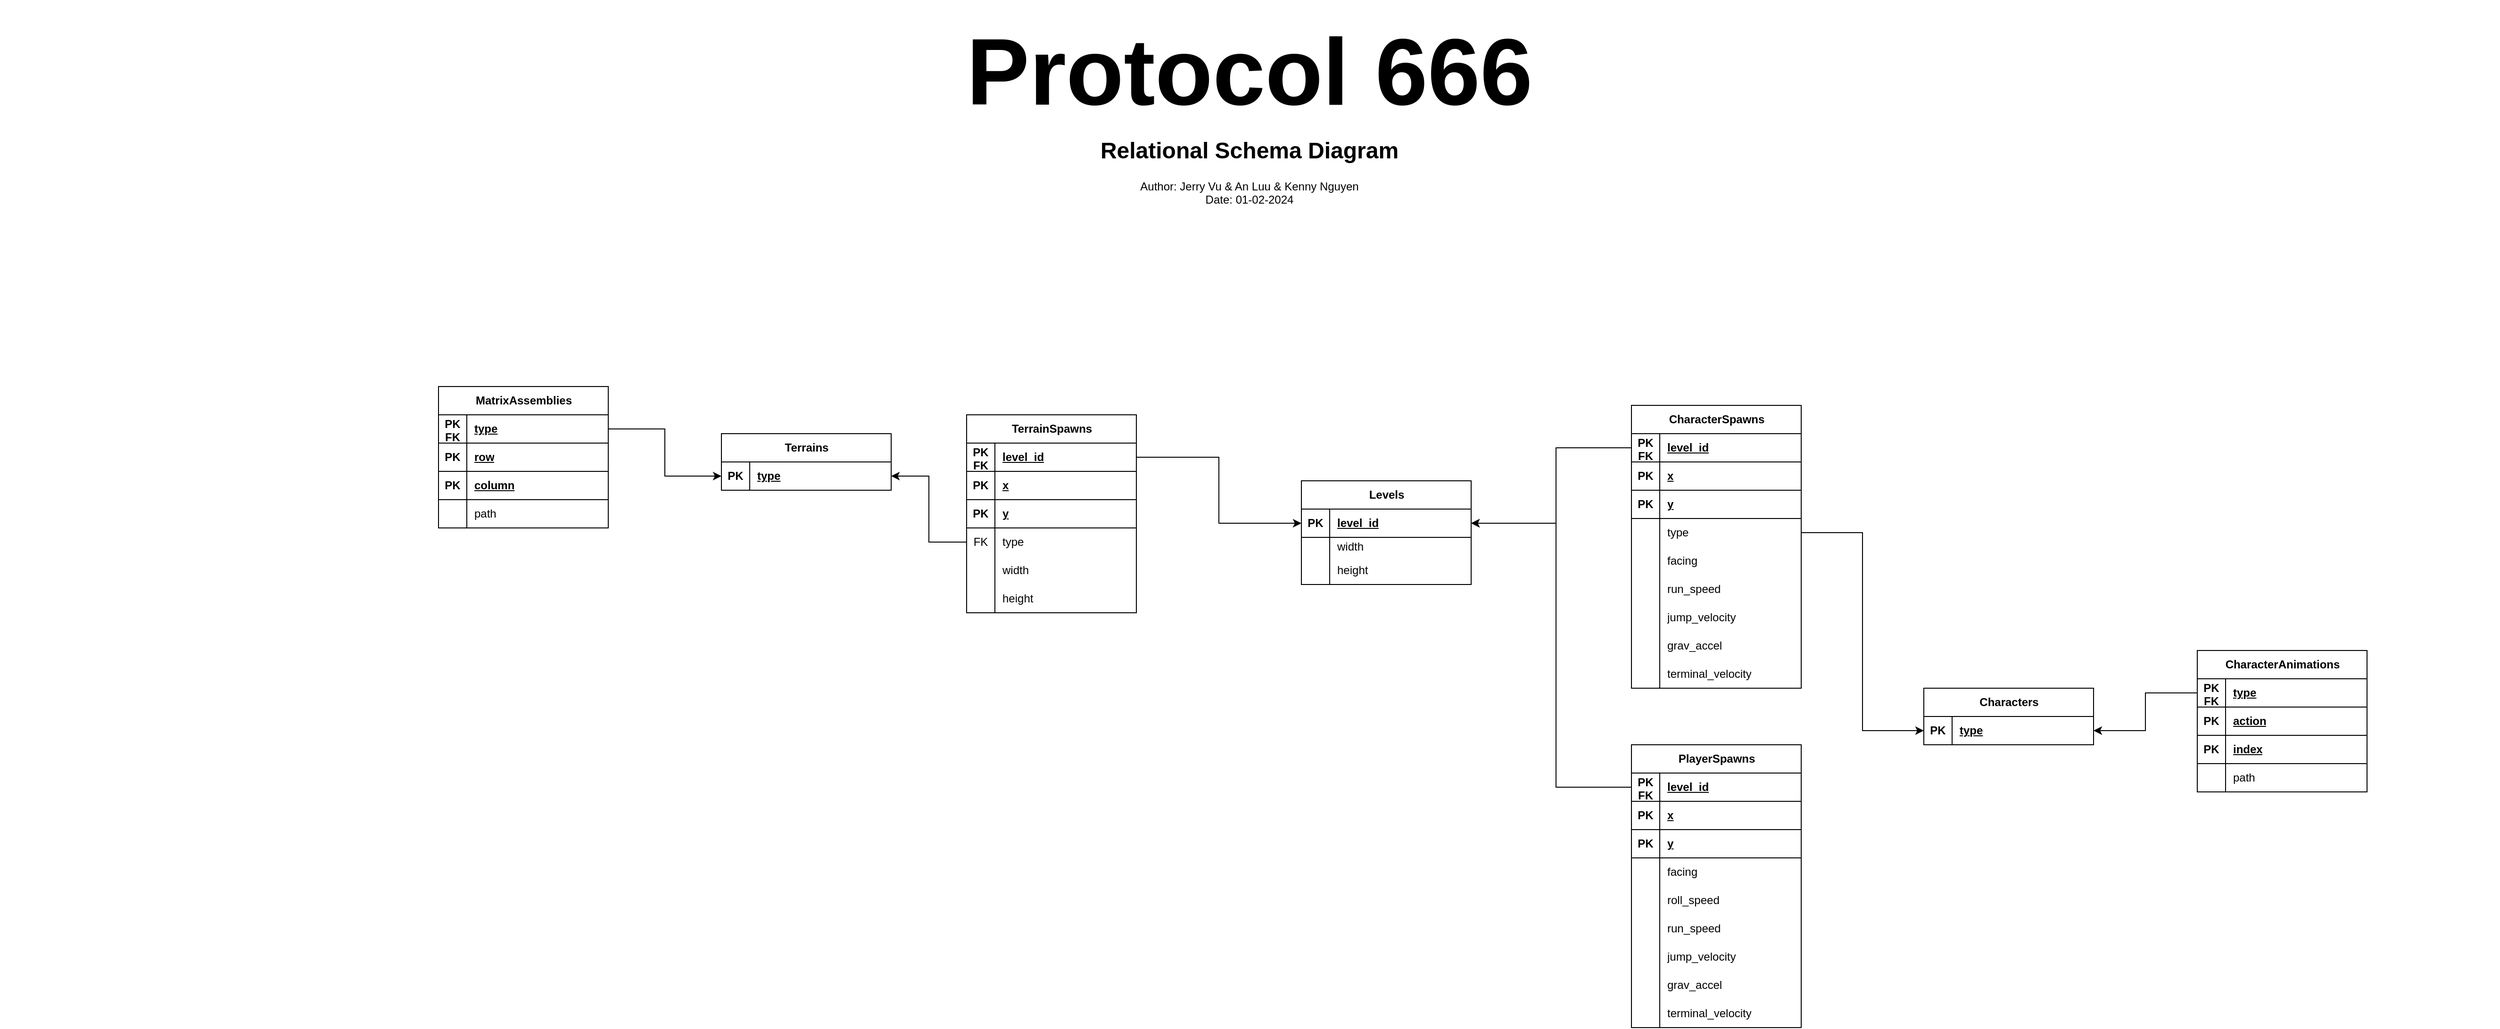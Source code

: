 <mxfile version="23.1.0" type="device">
  <diagram name="Page-1" id="7IiBUtpIPvd7zUJj-s5s">
    <mxGraphModel dx="2947" dy="1771" grid="1" gridSize="10" guides="1" tooltips="1" connect="1" arrows="1" fold="1" page="1" pageScale="1" pageWidth="850" pageHeight="1100" math="0" shadow="0">
      <root>
        <mxCell id="0" />
        <mxCell id="1" parent="0" />
        <mxCell id="Xd04s3LEKx9_GZp7cI3Q-16" value="Levels" style="shape=table;startSize=30;container=1;collapsible=1;childLayout=tableLayout;fixedRows=1;rowLines=0;fontStyle=1;align=center;resizeLast=1;html=1;" parent="1" vertex="1">
          <mxGeometry x="60" y="70" width="180" height="110" as="geometry" />
        </mxCell>
        <mxCell id="Xd04s3LEKx9_GZp7cI3Q-17" value="" style="shape=tableRow;horizontal=0;startSize=0;swimlaneHead=0;swimlaneBody=0;fillColor=none;collapsible=0;dropTarget=0;points=[[0,0.5],[1,0.5]];portConstraint=eastwest;top=0;left=0;right=0;bottom=1;" parent="Xd04s3LEKx9_GZp7cI3Q-16" vertex="1">
          <mxGeometry y="30" width="180" height="30" as="geometry" />
        </mxCell>
        <mxCell id="Xd04s3LEKx9_GZp7cI3Q-18" value="PK" style="shape=partialRectangle;connectable=0;fillColor=none;top=0;left=0;bottom=0;right=0;fontStyle=1;overflow=hidden;whiteSpace=wrap;html=1;" parent="Xd04s3LEKx9_GZp7cI3Q-17" vertex="1">
          <mxGeometry width="30" height="30" as="geometry">
            <mxRectangle width="30" height="30" as="alternateBounds" />
          </mxGeometry>
        </mxCell>
        <mxCell id="Xd04s3LEKx9_GZp7cI3Q-19" value="level_id" style="shape=partialRectangle;connectable=0;fillColor=none;top=0;left=0;bottom=0;right=0;align=left;spacingLeft=6;fontStyle=5;overflow=hidden;whiteSpace=wrap;html=1;" parent="Xd04s3LEKx9_GZp7cI3Q-17" vertex="1">
          <mxGeometry x="30" width="150" height="30" as="geometry">
            <mxRectangle width="150" height="30" as="alternateBounds" />
          </mxGeometry>
        </mxCell>
        <mxCell id="Xd04s3LEKx9_GZp7cI3Q-20" value="" style="shape=tableRow;horizontal=0;startSize=0;swimlaneHead=0;swimlaneBody=0;fillColor=none;collapsible=0;dropTarget=0;points=[[0,0.5],[1,0.5]];portConstraint=eastwest;top=0;left=0;right=0;bottom=0;" parent="Xd04s3LEKx9_GZp7cI3Q-16" vertex="1">
          <mxGeometry y="60" width="180" height="20" as="geometry" />
        </mxCell>
        <mxCell id="Xd04s3LEKx9_GZp7cI3Q-21" value="" style="shape=partialRectangle;connectable=0;fillColor=none;top=0;left=0;bottom=0;right=0;editable=1;overflow=hidden;whiteSpace=wrap;html=1;" parent="Xd04s3LEKx9_GZp7cI3Q-20" vertex="1">
          <mxGeometry width="30" height="20" as="geometry">
            <mxRectangle width="30" height="20" as="alternateBounds" />
          </mxGeometry>
        </mxCell>
        <mxCell id="Xd04s3LEKx9_GZp7cI3Q-22" value="width" style="shape=partialRectangle;connectable=0;fillColor=none;top=0;left=0;bottom=0;right=0;align=left;spacingLeft=6;overflow=hidden;whiteSpace=wrap;html=1;" parent="Xd04s3LEKx9_GZp7cI3Q-20" vertex="1">
          <mxGeometry x="30" width="150" height="20" as="geometry">
            <mxRectangle width="150" height="20" as="alternateBounds" />
          </mxGeometry>
        </mxCell>
        <mxCell id="Xd04s3LEKx9_GZp7cI3Q-23" value="" style="shape=tableRow;horizontal=0;startSize=0;swimlaneHead=0;swimlaneBody=0;fillColor=none;collapsible=0;dropTarget=0;points=[[0,0.5],[1,0.5]];portConstraint=eastwest;top=0;left=0;right=0;bottom=0;" parent="Xd04s3LEKx9_GZp7cI3Q-16" vertex="1">
          <mxGeometry y="80" width="180" height="30" as="geometry" />
        </mxCell>
        <mxCell id="Xd04s3LEKx9_GZp7cI3Q-24" value="" style="shape=partialRectangle;connectable=0;fillColor=none;top=0;left=0;bottom=0;right=0;editable=1;overflow=hidden;whiteSpace=wrap;html=1;" parent="Xd04s3LEKx9_GZp7cI3Q-23" vertex="1">
          <mxGeometry width="30" height="30" as="geometry">
            <mxRectangle width="30" height="30" as="alternateBounds" />
          </mxGeometry>
        </mxCell>
        <mxCell id="Xd04s3LEKx9_GZp7cI3Q-25" value="height" style="shape=partialRectangle;connectable=0;fillColor=none;top=0;left=0;bottom=0;right=0;align=left;spacingLeft=6;overflow=hidden;whiteSpace=wrap;html=1;" parent="Xd04s3LEKx9_GZp7cI3Q-23" vertex="1">
          <mxGeometry x="30" width="150" height="30" as="geometry">
            <mxRectangle width="150" height="30" as="alternateBounds" />
          </mxGeometry>
        </mxCell>
        <mxCell id="Xd04s3LEKx9_GZp7cI3Q-176" value="CharacterAnimations" style="shape=table;startSize=30;container=1;collapsible=1;childLayout=tableLayout;fixedRows=1;rowLines=0;fontStyle=1;align=center;resizeLast=1;html=1;" parent="1" vertex="1">
          <mxGeometry x="1010" y="250" width="180" height="150" as="geometry" />
        </mxCell>
        <mxCell id="Xd04s3LEKx9_GZp7cI3Q-219" value="" style="shape=tableRow;horizontal=0;startSize=0;swimlaneHead=0;swimlaneBody=0;fillColor=none;collapsible=0;dropTarget=0;points=[[0,0.5],[1,0.5]];portConstraint=eastwest;top=0;left=0;right=0;bottom=1;" parent="Xd04s3LEKx9_GZp7cI3Q-176" vertex="1">
          <mxGeometry y="30" width="180" height="30" as="geometry" />
        </mxCell>
        <mxCell id="Xd04s3LEKx9_GZp7cI3Q-220" value="PK&lt;br&gt;FK" style="shape=partialRectangle;connectable=0;fillColor=none;top=0;left=0;bottom=0;right=0;fontStyle=1;overflow=hidden;whiteSpace=wrap;html=1;" parent="Xd04s3LEKx9_GZp7cI3Q-219" vertex="1">
          <mxGeometry width="30" height="30" as="geometry">
            <mxRectangle width="30" height="30" as="alternateBounds" />
          </mxGeometry>
        </mxCell>
        <mxCell id="Xd04s3LEKx9_GZp7cI3Q-221" value="type" style="shape=partialRectangle;connectable=0;fillColor=none;top=0;left=0;bottom=0;right=0;align=left;spacingLeft=6;fontStyle=5;overflow=hidden;whiteSpace=wrap;html=1;" parent="Xd04s3LEKx9_GZp7cI3Q-219" vertex="1">
          <mxGeometry x="30" width="150" height="30" as="geometry">
            <mxRectangle width="150" height="30" as="alternateBounds" />
          </mxGeometry>
        </mxCell>
        <mxCell id="_vy0iMEQ_mUjKMepIOp--202" value="" style="shape=tableRow;horizontal=0;startSize=0;swimlaneHead=0;swimlaneBody=0;fillColor=none;collapsible=0;dropTarget=0;points=[[0,0.5],[1,0.5]];portConstraint=eastwest;top=0;left=0;right=0;bottom=1;" vertex="1" parent="Xd04s3LEKx9_GZp7cI3Q-176">
          <mxGeometry y="60" width="180" height="30" as="geometry" />
        </mxCell>
        <mxCell id="_vy0iMEQ_mUjKMepIOp--203" value="PK" style="shape=partialRectangle;connectable=0;fillColor=none;top=0;left=0;bottom=0;right=0;fontStyle=1;overflow=hidden;whiteSpace=wrap;html=1;" vertex="1" parent="_vy0iMEQ_mUjKMepIOp--202">
          <mxGeometry width="30" height="30" as="geometry">
            <mxRectangle width="30" height="30" as="alternateBounds" />
          </mxGeometry>
        </mxCell>
        <mxCell id="_vy0iMEQ_mUjKMepIOp--204" value="action" style="shape=partialRectangle;connectable=0;fillColor=none;top=0;left=0;bottom=0;right=0;align=left;spacingLeft=6;fontStyle=5;overflow=hidden;whiteSpace=wrap;html=1;" vertex="1" parent="_vy0iMEQ_mUjKMepIOp--202">
          <mxGeometry x="30" width="150" height="30" as="geometry">
            <mxRectangle width="150" height="30" as="alternateBounds" />
          </mxGeometry>
        </mxCell>
        <mxCell id="_vy0iMEQ_mUjKMepIOp--199" value="" style="shape=tableRow;horizontal=0;startSize=0;swimlaneHead=0;swimlaneBody=0;fillColor=none;collapsible=0;dropTarget=0;points=[[0,0.5],[1,0.5]];portConstraint=eastwest;top=0;left=0;right=0;bottom=1;" vertex="1" parent="Xd04s3LEKx9_GZp7cI3Q-176">
          <mxGeometry y="90" width="180" height="30" as="geometry" />
        </mxCell>
        <mxCell id="_vy0iMEQ_mUjKMepIOp--200" value="PK" style="shape=partialRectangle;connectable=0;fillColor=none;top=0;left=0;bottom=0;right=0;fontStyle=1;overflow=hidden;whiteSpace=wrap;html=1;" vertex="1" parent="_vy0iMEQ_mUjKMepIOp--199">
          <mxGeometry width="30" height="30" as="geometry">
            <mxRectangle width="30" height="30" as="alternateBounds" />
          </mxGeometry>
        </mxCell>
        <mxCell id="_vy0iMEQ_mUjKMepIOp--201" value="index" style="shape=partialRectangle;connectable=0;fillColor=none;top=0;left=0;bottom=0;right=0;align=left;spacingLeft=6;fontStyle=5;overflow=hidden;whiteSpace=wrap;html=1;" vertex="1" parent="_vy0iMEQ_mUjKMepIOp--199">
          <mxGeometry x="30" width="150" height="30" as="geometry">
            <mxRectangle width="150" height="30" as="alternateBounds" />
          </mxGeometry>
        </mxCell>
        <mxCell id="Xd04s3LEKx9_GZp7cI3Q-180" value="" style="shape=tableRow;horizontal=0;startSize=0;swimlaneHead=0;swimlaneBody=0;fillColor=none;collapsible=0;dropTarget=0;points=[[0,0.5],[1,0.5]];portConstraint=eastwest;top=0;left=0;right=0;bottom=0;" parent="Xd04s3LEKx9_GZp7cI3Q-176" vertex="1">
          <mxGeometry y="120" width="180" height="30" as="geometry" />
        </mxCell>
        <mxCell id="Xd04s3LEKx9_GZp7cI3Q-181" value="" style="shape=partialRectangle;connectable=0;fillColor=none;top=0;left=0;bottom=0;right=0;editable=1;overflow=hidden;whiteSpace=wrap;html=1;" parent="Xd04s3LEKx9_GZp7cI3Q-180" vertex="1">
          <mxGeometry width="30" height="30" as="geometry">
            <mxRectangle width="30" height="30" as="alternateBounds" />
          </mxGeometry>
        </mxCell>
        <mxCell id="Xd04s3LEKx9_GZp7cI3Q-182" value="path" style="shape=partialRectangle;connectable=0;fillColor=none;top=0;left=0;bottom=0;right=0;align=left;spacingLeft=6;overflow=hidden;whiteSpace=wrap;html=1;" parent="Xd04s3LEKx9_GZp7cI3Q-180" vertex="1">
          <mxGeometry x="30" width="150" height="30" as="geometry">
            <mxRectangle width="150" height="30" as="alternateBounds" />
          </mxGeometry>
        </mxCell>
        <mxCell id="Xd04s3LEKx9_GZp7cI3Q-332" value="MatrixAssemblies" style="shape=table;startSize=30;container=1;collapsible=1;childLayout=tableLayout;fixedRows=1;rowLines=0;fontStyle=1;align=center;resizeLast=1;html=1;" parent="1" vertex="1">
          <mxGeometry x="-855" y="-30" width="180" height="150" as="geometry" />
        </mxCell>
        <mxCell id="Xd04s3LEKx9_GZp7cI3Q-333" value="" style="shape=tableRow;horizontal=0;startSize=0;swimlaneHead=0;swimlaneBody=0;fillColor=none;collapsible=0;dropTarget=0;points=[[0,0.5],[1,0.5]];portConstraint=eastwest;top=0;left=0;right=0;bottom=1;" parent="Xd04s3LEKx9_GZp7cI3Q-332" vertex="1">
          <mxGeometry y="30" width="180" height="30" as="geometry" />
        </mxCell>
        <mxCell id="Xd04s3LEKx9_GZp7cI3Q-334" value="PK FK" style="shape=partialRectangle;connectable=0;fillColor=none;top=0;left=0;bottom=0;right=0;fontStyle=1;overflow=hidden;whiteSpace=wrap;html=1;" parent="Xd04s3LEKx9_GZp7cI3Q-333" vertex="1">
          <mxGeometry width="30" height="30" as="geometry">
            <mxRectangle width="30" height="30" as="alternateBounds" />
          </mxGeometry>
        </mxCell>
        <mxCell id="Xd04s3LEKx9_GZp7cI3Q-335" value="type" style="shape=partialRectangle;connectable=0;fillColor=none;top=0;left=0;bottom=0;right=0;align=left;spacingLeft=6;fontStyle=5;overflow=hidden;whiteSpace=wrap;html=1;" parent="Xd04s3LEKx9_GZp7cI3Q-333" vertex="1">
          <mxGeometry x="30" width="150" height="30" as="geometry">
            <mxRectangle width="150" height="30" as="alternateBounds" />
          </mxGeometry>
        </mxCell>
        <mxCell id="_vy0iMEQ_mUjKMepIOp--53" value="" style="shape=tableRow;horizontal=0;startSize=0;swimlaneHead=0;swimlaneBody=0;fillColor=none;collapsible=0;dropTarget=0;points=[[0,0.5],[1,0.5]];portConstraint=eastwest;top=0;left=0;right=0;bottom=1;" vertex="1" parent="Xd04s3LEKx9_GZp7cI3Q-332">
          <mxGeometry y="60" width="180" height="30" as="geometry" />
        </mxCell>
        <mxCell id="_vy0iMEQ_mUjKMepIOp--54" value="PK" style="shape=partialRectangle;connectable=0;fillColor=none;top=0;left=0;bottom=0;right=0;fontStyle=1;overflow=hidden;whiteSpace=wrap;html=1;" vertex="1" parent="_vy0iMEQ_mUjKMepIOp--53">
          <mxGeometry width="30" height="30" as="geometry">
            <mxRectangle width="30" height="30" as="alternateBounds" />
          </mxGeometry>
        </mxCell>
        <mxCell id="_vy0iMEQ_mUjKMepIOp--55" value="row" style="shape=partialRectangle;connectable=0;fillColor=none;top=0;left=0;bottom=0;right=0;align=left;spacingLeft=6;fontStyle=5;overflow=hidden;whiteSpace=wrap;html=1;" vertex="1" parent="_vy0iMEQ_mUjKMepIOp--53">
          <mxGeometry x="30" width="150" height="30" as="geometry">
            <mxRectangle width="150" height="30" as="alternateBounds" />
          </mxGeometry>
        </mxCell>
        <mxCell id="_vy0iMEQ_mUjKMepIOp--56" value="" style="shape=tableRow;horizontal=0;startSize=0;swimlaneHead=0;swimlaneBody=0;fillColor=none;collapsible=0;dropTarget=0;points=[[0,0.5],[1,0.5]];portConstraint=eastwest;top=0;left=0;right=0;bottom=1;" vertex="1" parent="Xd04s3LEKx9_GZp7cI3Q-332">
          <mxGeometry y="90" width="180" height="30" as="geometry" />
        </mxCell>
        <mxCell id="_vy0iMEQ_mUjKMepIOp--57" value="PK" style="shape=partialRectangle;connectable=0;fillColor=none;top=0;left=0;bottom=0;right=0;fontStyle=1;overflow=hidden;whiteSpace=wrap;html=1;" vertex="1" parent="_vy0iMEQ_mUjKMepIOp--56">
          <mxGeometry width="30" height="30" as="geometry">
            <mxRectangle width="30" height="30" as="alternateBounds" />
          </mxGeometry>
        </mxCell>
        <mxCell id="_vy0iMEQ_mUjKMepIOp--58" value="column" style="shape=partialRectangle;connectable=0;fillColor=none;top=0;left=0;bottom=0;right=0;align=left;spacingLeft=6;fontStyle=5;overflow=hidden;whiteSpace=wrap;html=1;" vertex="1" parent="_vy0iMEQ_mUjKMepIOp--56">
          <mxGeometry x="30" width="150" height="30" as="geometry">
            <mxRectangle width="150" height="30" as="alternateBounds" />
          </mxGeometry>
        </mxCell>
        <mxCell id="Fag3j2o8Q3TQkWAaoc88-32" value="" style="shape=tableRow;horizontal=0;startSize=0;swimlaneHead=0;swimlaneBody=0;fillColor=none;collapsible=0;dropTarget=0;points=[[0,0.5],[1,0.5]];portConstraint=eastwest;top=0;left=0;right=0;bottom=0;" parent="Xd04s3LEKx9_GZp7cI3Q-332" vertex="1">
          <mxGeometry y="120" width="180" height="30" as="geometry" />
        </mxCell>
        <mxCell id="Fag3j2o8Q3TQkWAaoc88-33" value="" style="shape=partialRectangle;connectable=0;fillColor=none;top=0;left=0;bottom=0;right=0;editable=1;overflow=hidden;whiteSpace=wrap;html=1;" parent="Fag3j2o8Q3TQkWAaoc88-32" vertex="1">
          <mxGeometry width="30" height="30" as="geometry">
            <mxRectangle width="30" height="30" as="alternateBounds" />
          </mxGeometry>
        </mxCell>
        <mxCell id="Fag3j2o8Q3TQkWAaoc88-34" value="path" style="shape=partialRectangle;connectable=0;fillColor=none;top=0;left=0;bottom=0;right=0;align=left;spacingLeft=6;overflow=hidden;whiteSpace=wrap;html=1;" parent="Fag3j2o8Q3TQkWAaoc88-32" vertex="1">
          <mxGeometry x="30" width="150" height="30" as="geometry">
            <mxRectangle width="150" height="30" as="alternateBounds" />
          </mxGeometry>
        </mxCell>
        <mxCell id="Xd04s3LEKx9_GZp7cI3Q-347" value="CharacterSpawns" style="shape=table;startSize=30;container=1;collapsible=1;childLayout=tableLayout;fixedRows=1;rowLines=0;fontStyle=1;align=center;resizeLast=1;html=1;" parent="1" vertex="1">
          <mxGeometry x="410" y="-10" width="180" height="300" as="geometry" />
        </mxCell>
        <mxCell id="Xd04s3LEKx9_GZp7cI3Q-348" value="" style="shape=tableRow;horizontal=0;startSize=0;swimlaneHead=0;swimlaneBody=0;fillColor=none;collapsible=0;dropTarget=0;points=[[0,0.5],[1,0.5]];portConstraint=eastwest;top=0;left=0;right=0;bottom=1;" parent="Xd04s3LEKx9_GZp7cI3Q-347" vertex="1">
          <mxGeometry y="30" width="180" height="30" as="geometry" />
        </mxCell>
        <mxCell id="Xd04s3LEKx9_GZp7cI3Q-349" value="PK&lt;br&gt;FK" style="shape=partialRectangle;connectable=0;fillColor=none;top=0;left=0;bottom=0;right=0;fontStyle=1;overflow=hidden;whiteSpace=wrap;html=1;" parent="Xd04s3LEKx9_GZp7cI3Q-348" vertex="1">
          <mxGeometry width="30" height="30" as="geometry">
            <mxRectangle width="30" height="30" as="alternateBounds" />
          </mxGeometry>
        </mxCell>
        <mxCell id="Xd04s3LEKx9_GZp7cI3Q-350" value="level_id" style="shape=partialRectangle;connectable=0;fillColor=none;top=0;left=0;bottom=0;right=0;align=left;spacingLeft=6;fontStyle=5;overflow=hidden;whiteSpace=wrap;html=1;" parent="Xd04s3LEKx9_GZp7cI3Q-348" vertex="1">
          <mxGeometry x="30" width="150" height="30" as="geometry">
            <mxRectangle width="150" height="30" as="alternateBounds" />
          </mxGeometry>
        </mxCell>
        <mxCell id="_vy0iMEQ_mUjKMepIOp--65" value="" style="shape=tableRow;horizontal=0;startSize=0;swimlaneHead=0;swimlaneBody=0;fillColor=none;collapsible=0;dropTarget=0;points=[[0,0.5],[1,0.5]];portConstraint=eastwest;top=0;left=0;right=0;bottom=1;" vertex="1" parent="Xd04s3LEKx9_GZp7cI3Q-347">
          <mxGeometry y="60" width="180" height="30" as="geometry" />
        </mxCell>
        <mxCell id="_vy0iMEQ_mUjKMepIOp--66" value="PK" style="shape=partialRectangle;connectable=0;fillColor=none;top=0;left=0;bottom=0;right=0;fontStyle=1;overflow=hidden;whiteSpace=wrap;html=1;" vertex="1" parent="_vy0iMEQ_mUjKMepIOp--65">
          <mxGeometry width="30" height="30" as="geometry">
            <mxRectangle width="30" height="30" as="alternateBounds" />
          </mxGeometry>
        </mxCell>
        <mxCell id="_vy0iMEQ_mUjKMepIOp--67" value="x" style="shape=partialRectangle;connectable=0;fillColor=none;top=0;left=0;bottom=0;right=0;align=left;spacingLeft=6;fontStyle=5;overflow=hidden;whiteSpace=wrap;html=1;" vertex="1" parent="_vy0iMEQ_mUjKMepIOp--65">
          <mxGeometry x="30" width="150" height="30" as="geometry">
            <mxRectangle width="150" height="30" as="alternateBounds" />
          </mxGeometry>
        </mxCell>
        <mxCell id="_vy0iMEQ_mUjKMepIOp--71" value="" style="shape=tableRow;horizontal=0;startSize=0;swimlaneHead=0;swimlaneBody=0;fillColor=none;collapsible=0;dropTarget=0;points=[[0,0.5],[1,0.5]];portConstraint=eastwest;top=0;left=0;right=0;bottom=1;" vertex="1" parent="Xd04s3LEKx9_GZp7cI3Q-347">
          <mxGeometry y="90" width="180" height="30" as="geometry" />
        </mxCell>
        <mxCell id="_vy0iMEQ_mUjKMepIOp--72" value="PK" style="shape=partialRectangle;connectable=0;fillColor=none;top=0;left=0;bottom=0;right=0;fontStyle=1;overflow=hidden;whiteSpace=wrap;html=1;" vertex="1" parent="_vy0iMEQ_mUjKMepIOp--71">
          <mxGeometry width="30" height="30" as="geometry">
            <mxRectangle width="30" height="30" as="alternateBounds" />
          </mxGeometry>
        </mxCell>
        <mxCell id="_vy0iMEQ_mUjKMepIOp--73" value="y" style="shape=partialRectangle;connectable=0;fillColor=none;top=0;left=0;bottom=0;right=0;align=left;spacingLeft=6;fontStyle=5;overflow=hidden;whiteSpace=wrap;html=1;" vertex="1" parent="_vy0iMEQ_mUjKMepIOp--71">
          <mxGeometry x="30" width="150" height="30" as="geometry">
            <mxRectangle width="150" height="30" as="alternateBounds" />
          </mxGeometry>
        </mxCell>
        <mxCell id="Xd04s3LEKx9_GZp7cI3Q-351" value="" style="shape=tableRow;horizontal=0;startSize=0;swimlaneHead=0;swimlaneBody=0;fillColor=none;collapsible=0;dropTarget=0;points=[[0,0.5],[1,0.5]];portConstraint=eastwest;top=0;left=0;right=0;bottom=0;" parent="Xd04s3LEKx9_GZp7cI3Q-347" vertex="1">
          <mxGeometry y="120" width="180" height="30" as="geometry" />
        </mxCell>
        <mxCell id="Xd04s3LEKx9_GZp7cI3Q-352" value="" style="shape=partialRectangle;connectable=0;fillColor=none;top=0;left=0;bottom=0;right=0;editable=1;overflow=hidden;whiteSpace=wrap;html=1;" parent="Xd04s3LEKx9_GZp7cI3Q-351" vertex="1">
          <mxGeometry width="30" height="30" as="geometry">
            <mxRectangle width="30" height="30" as="alternateBounds" />
          </mxGeometry>
        </mxCell>
        <mxCell id="Xd04s3LEKx9_GZp7cI3Q-353" value="type" style="shape=partialRectangle;connectable=0;fillColor=none;top=0;left=0;bottom=0;right=0;align=left;spacingLeft=6;overflow=hidden;whiteSpace=wrap;html=1;" parent="Xd04s3LEKx9_GZp7cI3Q-351" vertex="1">
          <mxGeometry x="30" width="150" height="30" as="geometry">
            <mxRectangle width="150" height="30" as="alternateBounds" />
          </mxGeometry>
        </mxCell>
        <mxCell id="_vy0iMEQ_mUjKMepIOp--75" value="" style="shape=tableRow;horizontal=0;startSize=0;swimlaneHead=0;swimlaneBody=0;fillColor=none;collapsible=0;dropTarget=0;points=[[0,0.5],[1,0.5]];portConstraint=eastwest;top=0;left=0;right=0;bottom=0;" vertex="1" parent="Xd04s3LEKx9_GZp7cI3Q-347">
          <mxGeometry y="150" width="180" height="30" as="geometry" />
        </mxCell>
        <mxCell id="_vy0iMEQ_mUjKMepIOp--76" value="" style="shape=partialRectangle;connectable=0;fillColor=none;top=0;left=0;bottom=0;right=0;editable=1;overflow=hidden;whiteSpace=wrap;html=1;" vertex="1" parent="_vy0iMEQ_mUjKMepIOp--75">
          <mxGeometry width="30" height="30" as="geometry">
            <mxRectangle width="30" height="30" as="alternateBounds" />
          </mxGeometry>
        </mxCell>
        <mxCell id="_vy0iMEQ_mUjKMepIOp--77" value="facing" style="shape=partialRectangle;connectable=0;fillColor=none;top=0;left=0;bottom=0;right=0;align=left;spacingLeft=6;overflow=hidden;whiteSpace=wrap;html=1;" vertex="1" parent="_vy0iMEQ_mUjKMepIOp--75">
          <mxGeometry x="30" width="150" height="30" as="geometry">
            <mxRectangle width="150" height="30" as="alternateBounds" />
          </mxGeometry>
        </mxCell>
        <mxCell id="_vy0iMEQ_mUjKMepIOp--78" value="" style="shape=tableRow;horizontal=0;startSize=0;swimlaneHead=0;swimlaneBody=0;fillColor=none;collapsible=0;dropTarget=0;points=[[0,0.5],[1,0.5]];portConstraint=eastwest;top=0;left=0;right=0;bottom=0;" vertex="1" parent="Xd04s3LEKx9_GZp7cI3Q-347">
          <mxGeometry y="180" width="180" height="30" as="geometry" />
        </mxCell>
        <mxCell id="_vy0iMEQ_mUjKMepIOp--79" value="" style="shape=partialRectangle;connectable=0;fillColor=none;top=0;left=0;bottom=0;right=0;editable=1;overflow=hidden;whiteSpace=wrap;html=1;" vertex="1" parent="_vy0iMEQ_mUjKMepIOp--78">
          <mxGeometry width="30" height="30" as="geometry">
            <mxRectangle width="30" height="30" as="alternateBounds" />
          </mxGeometry>
        </mxCell>
        <mxCell id="_vy0iMEQ_mUjKMepIOp--80" value="run_speed" style="shape=partialRectangle;connectable=0;fillColor=none;top=0;left=0;bottom=0;right=0;align=left;spacingLeft=6;overflow=hidden;whiteSpace=wrap;html=1;" vertex="1" parent="_vy0iMEQ_mUjKMepIOp--78">
          <mxGeometry x="30" width="150" height="30" as="geometry">
            <mxRectangle width="150" height="30" as="alternateBounds" />
          </mxGeometry>
        </mxCell>
        <mxCell id="_vy0iMEQ_mUjKMepIOp--81" value="" style="shape=tableRow;horizontal=0;startSize=0;swimlaneHead=0;swimlaneBody=0;fillColor=none;collapsible=0;dropTarget=0;points=[[0,0.5],[1,0.5]];portConstraint=eastwest;top=0;left=0;right=0;bottom=0;" vertex="1" parent="Xd04s3LEKx9_GZp7cI3Q-347">
          <mxGeometry y="210" width="180" height="30" as="geometry" />
        </mxCell>
        <mxCell id="_vy0iMEQ_mUjKMepIOp--82" value="" style="shape=partialRectangle;connectable=0;fillColor=none;top=0;left=0;bottom=0;right=0;editable=1;overflow=hidden;whiteSpace=wrap;html=1;" vertex="1" parent="_vy0iMEQ_mUjKMepIOp--81">
          <mxGeometry width="30" height="30" as="geometry">
            <mxRectangle width="30" height="30" as="alternateBounds" />
          </mxGeometry>
        </mxCell>
        <mxCell id="_vy0iMEQ_mUjKMepIOp--83" value="jump_velocity" style="shape=partialRectangle;connectable=0;fillColor=none;top=0;left=0;bottom=0;right=0;align=left;spacingLeft=6;overflow=hidden;whiteSpace=wrap;html=1;" vertex="1" parent="_vy0iMEQ_mUjKMepIOp--81">
          <mxGeometry x="30" width="150" height="30" as="geometry">
            <mxRectangle width="150" height="30" as="alternateBounds" />
          </mxGeometry>
        </mxCell>
        <mxCell id="_vy0iMEQ_mUjKMepIOp--131" value="" style="shape=tableRow;horizontal=0;startSize=0;swimlaneHead=0;swimlaneBody=0;fillColor=none;collapsible=0;dropTarget=0;points=[[0,0.5],[1,0.5]];portConstraint=eastwest;top=0;left=0;right=0;bottom=0;" vertex="1" parent="Xd04s3LEKx9_GZp7cI3Q-347">
          <mxGeometry y="240" width="180" height="30" as="geometry" />
        </mxCell>
        <mxCell id="_vy0iMEQ_mUjKMepIOp--132" value="" style="shape=partialRectangle;connectable=0;fillColor=none;top=0;left=0;bottom=0;right=0;editable=1;overflow=hidden;whiteSpace=wrap;html=1;" vertex="1" parent="_vy0iMEQ_mUjKMepIOp--131">
          <mxGeometry width="30" height="30" as="geometry">
            <mxRectangle width="30" height="30" as="alternateBounds" />
          </mxGeometry>
        </mxCell>
        <mxCell id="_vy0iMEQ_mUjKMepIOp--133" value="grav_accel" style="shape=partialRectangle;connectable=0;fillColor=none;top=0;left=0;bottom=0;right=0;align=left;spacingLeft=6;overflow=hidden;whiteSpace=wrap;html=1;" vertex="1" parent="_vy0iMEQ_mUjKMepIOp--131">
          <mxGeometry x="30" width="150" height="30" as="geometry">
            <mxRectangle width="150" height="30" as="alternateBounds" />
          </mxGeometry>
        </mxCell>
        <mxCell id="_vy0iMEQ_mUjKMepIOp--134" value="" style="shape=tableRow;horizontal=0;startSize=0;swimlaneHead=0;swimlaneBody=0;fillColor=none;collapsible=0;dropTarget=0;points=[[0,0.5],[1,0.5]];portConstraint=eastwest;top=0;left=0;right=0;bottom=0;" vertex="1" parent="Xd04s3LEKx9_GZp7cI3Q-347">
          <mxGeometry y="270" width="180" height="30" as="geometry" />
        </mxCell>
        <mxCell id="_vy0iMEQ_mUjKMepIOp--135" value="" style="shape=partialRectangle;connectable=0;fillColor=none;top=0;left=0;bottom=0;right=0;editable=1;overflow=hidden;whiteSpace=wrap;html=1;" vertex="1" parent="_vy0iMEQ_mUjKMepIOp--134">
          <mxGeometry width="30" height="30" as="geometry">
            <mxRectangle width="30" height="30" as="alternateBounds" />
          </mxGeometry>
        </mxCell>
        <mxCell id="_vy0iMEQ_mUjKMepIOp--136" value="terminal_velocity" style="shape=partialRectangle;connectable=0;fillColor=none;top=0;left=0;bottom=0;right=0;align=left;spacingLeft=6;overflow=hidden;whiteSpace=wrap;html=1;" vertex="1" parent="_vy0iMEQ_mUjKMepIOp--134">
          <mxGeometry x="30" width="150" height="30" as="geometry">
            <mxRectangle width="150" height="30" as="alternateBounds" />
          </mxGeometry>
        </mxCell>
        <mxCell id="z1MPQt6cBniN78N6Mej0-1" value="&lt;h1 style=&quot;border-color: var(--border-color);&quot;&gt;Relational Schema Diagram&lt;/h1&gt;&lt;div style=&quot;&quot;&gt;Author: Jerry Vu &amp;amp; An Luu &amp;amp; Kenny Nguyen&lt;/div&gt;&lt;div style=&quot;&quot;&gt;Date: 01-02-2024&lt;/div&gt;&lt;div&gt;&lt;b&gt;&lt;/b&gt;&lt;/div&gt;" style="text;html=1;strokeColor=none;fillColor=none;spacing=5;spacingTop=-20;whiteSpace=wrap;overflow=hidden;rounded=0;align=center;" parent="1" vertex="1">
          <mxGeometry x="-245" y="-300" width="500" height="120" as="geometry" />
        </mxCell>
        <mxCell id="z1MPQt6cBniN78N6Mej0-2" value="&lt;b style=&quot;&quot;&gt;&lt;font style=&quot;&quot;&gt;&lt;font style=&quot;font-size: 100px;&quot;&gt;Protocol 666&lt;/font&gt;&lt;br&gt;&lt;/font&gt;&lt;/b&gt;" style="text;html=1;strokeColor=none;fillColor=none;align=center;verticalAlign=middle;whiteSpace=wrap;rounded=0;fontSize=100;" parent="1" vertex="1">
          <mxGeometry x="-1320" y="-440" width="2650" height="150" as="geometry" />
        </mxCell>
        <mxCell id="xzEs011DKHv61f4_n2Am-1" value="TerrainSpawns" style="shape=table;startSize=30;container=1;collapsible=1;childLayout=tableLayout;fixedRows=1;rowLines=0;fontStyle=1;align=center;resizeLast=1;html=1;" parent="1" vertex="1">
          <mxGeometry x="-295" width="180" height="210" as="geometry" />
        </mxCell>
        <mxCell id="xzEs011DKHv61f4_n2Am-2" value="" style="shape=tableRow;horizontal=0;startSize=0;swimlaneHead=0;swimlaneBody=0;fillColor=none;collapsible=0;dropTarget=0;points=[[0,0.5],[1,0.5]];portConstraint=eastwest;top=0;left=0;right=0;bottom=1;" parent="xzEs011DKHv61f4_n2Am-1" vertex="1">
          <mxGeometry y="30" width="180" height="30" as="geometry" />
        </mxCell>
        <mxCell id="xzEs011DKHv61f4_n2Am-3" value="PK&lt;br&gt;FK" style="shape=partialRectangle;connectable=0;fillColor=none;top=0;left=0;bottom=0;right=0;fontStyle=1;overflow=hidden;whiteSpace=wrap;html=1;" parent="xzEs011DKHv61f4_n2Am-2" vertex="1">
          <mxGeometry width="30" height="30" as="geometry">
            <mxRectangle width="30" height="30" as="alternateBounds" />
          </mxGeometry>
        </mxCell>
        <mxCell id="xzEs011DKHv61f4_n2Am-4" value="level_id" style="shape=partialRectangle;connectable=0;fillColor=none;top=0;left=0;bottom=0;right=0;align=left;spacingLeft=6;fontStyle=5;overflow=hidden;whiteSpace=wrap;html=1;" parent="xzEs011DKHv61f4_n2Am-2" vertex="1">
          <mxGeometry x="30" width="150" height="30" as="geometry">
            <mxRectangle width="150" height="30" as="alternateBounds" />
          </mxGeometry>
        </mxCell>
        <mxCell id="YcLxW2gnlg-KKf8Y7elH-1" value="" style="shape=tableRow;horizontal=0;startSize=0;swimlaneHead=0;swimlaneBody=0;fillColor=none;collapsible=0;dropTarget=0;points=[[0,0.5],[1,0.5]];portConstraint=eastwest;top=0;left=0;right=0;bottom=1;" parent="xzEs011DKHv61f4_n2Am-1" vertex="1">
          <mxGeometry y="60" width="180" height="30" as="geometry" />
        </mxCell>
        <mxCell id="YcLxW2gnlg-KKf8Y7elH-2" value="PK" style="shape=partialRectangle;connectable=0;fillColor=none;top=0;left=0;bottom=0;right=0;fontStyle=1;overflow=hidden;whiteSpace=wrap;html=1;" parent="YcLxW2gnlg-KKf8Y7elH-1" vertex="1">
          <mxGeometry width="30" height="30" as="geometry">
            <mxRectangle width="30" height="30" as="alternateBounds" />
          </mxGeometry>
        </mxCell>
        <mxCell id="YcLxW2gnlg-KKf8Y7elH-3" value="x" style="shape=partialRectangle;connectable=0;fillColor=none;top=0;left=0;bottom=0;right=0;align=left;spacingLeft=6;fontStyle=5;overflow=hidden;whiteSpace=wrap;html=1;" parent="YcLxW2gnlg-KKf8Y7elH-1" vertex="1">
          <mxGeometry x="30" width="150" height="30" as="geometry">
            <mxRectangle width="150" height="30" as="alternateBounds" />
          </mxGeometry>
        </mxCell>
        <mxCell id="YcLxW2gnlg-KKf8Y7elH-4" value="" style="shape=tableRow;horizontal=0;startSize=0;swimlaneHead=0;swimlaneBody=0;fillColor=none;collapsible=0;dropTarget=0;points=[[0,0.5],[1,0.5]];portConstraint=eastwest;top=0;left=0;right=0;bottom=1;" parent="xzEs011DKHv61f4_n2Am-1" vertex="1">
          <mxGeometry y="90" width="180" height="30" as="geometry" />
        </mxCell>
        <mxCell id="YcLxW2gnlg-KKf8Y7elH-5" value="PK" style="shape=partialRectangle;connectable=0;fillColor=none;top=0;left=0;bottom=0;right=0;fontStyle=1;overflow=hidden;whiteSpace=wrap;html=1;" parent="YcLxW2gnlg-KKf8Y7elH-4" vertex="1">
          <mxGeometry width="30" height="30" as="geometry">
            <mxRectangle width="30" height="30" as="alternateBounds" />
          </mxGeometry>
        </mxCell>
        <mxCell id="YcLxW2gnlg-KKf8Y7elH-6" value="y" style="shape=partialRectangle;connectable=0;fillColor=none;top=0;left=0;bottom=0;right=0;align=left;spacingLeft=6;fontStyle=5;overflow=hidden;whiteSpace=wrap;html=1;" parent="YcLxW2gnlg-KKf8Y7elH-4" vertex="1">
          <mxGeometry x="30" width="150" height="30" as="geometry">
            <mxRectangle width="150" height="30" as="alternateBounds" />
          </mxGeometry>
        </mxCell>
        <mxCell id="xzEs011DKHv61f4_n2Am-14" value="" style="shape=tableRow;horizontal=0;startSize=0;swimlaneHead=0;swimlaneBody=0;fillColor=none;collapsible=0;dropTarget=0;points=[[0,0.5],[1,0.5]];portConstraint=eastwest;top=0;left=0;right=0;bottom=0;" parent="xzEs011DKHv61f4_n2Am-1" vertex="1">
          <mxGeometry y="120" width="180" height="30" as="geometry" />
        </mxCell>
        <mxCell id="xzEs011DKHv61f4_n2Am-15" value="FK" style="shape=partialRectangle;connectable=0;fillColor=none;top=0;left=0;bottom=0;right=0;editable=1;overflow=hidden;whiteSpace=wrap;html=1;" parent="xzEs011DKHv61f4_n2Am-14" vertex="1">
          <mxGeometry width="30" height="30" as="geometry">
            <mxRectangle width="30" height="30" as="alternateBounds" />
          </mxGeometry>
        </mxCell>
        <mxCell id="xzEs011DKHv61f4_n2Am-16" value="type" style="shape=partialRectangle;connectable=0;fillColor=none;top=0;left=0;bottom=0;right=0;align=left;spacingLeft=6;overflow=hidden;whiteSpace=wrap;html=1;" parent="xzEs011DKHv61f4_n2Am-14" vertex="1">
          <mxGeometry x="30" width="150" height="30" as="geometry">
            <mxRectangle width="150" height="30" as="alternateBounds" />
          </mxGeometry>
        </mxCell>
        <mxCell id="xzEs011DKHv61f4_n2Am-17" value="" style="shape=tableRow;horizontal=0;startSize=0;swimlaneHead=0;swimlaneBody=0;fillColor=none;collapsible=0;dropTarget=0;points=[[0,0.5],[1,0.5]];portConstraint=eastwest;top=0;left=0;right=0;bottom=0;" parent="xzEs011DKHv61f4_n2Am-1" vertex="1">
          <mxGeometry y="150" width="180" height="30" as="geometry" />
        </mxCell>
        <mxCell id="xzEs011DKHv61f4_n2Am-18" value="" style="shape=partialRectangle;connectable=0;fillColor=none;top=0;left=0;bottom=0;right=0;editable=1;overflow=hidden;whiteSpace=wrap;html=1;" parent="xzEs011DKHv61f4_n2Am-17" vertex="1">
          <mxGeometry width="30" height="30" as="geometry">
            <mxRectangle width="30" height="30" as="alternateBounds" />
          </mxGeometry>
        </mxCell>
        <mxCell id="xzEs011DKHv61f4_n2Am-19" value="width" style="shape=partialRectangle;connectable=0;fillColor=none;top=0;left=0;bottom=0;right=0;align=left;spacingLeft=6;overflow=hidden;whiteSpace=wrap;html=1;" parent="xzEs011DKHv61f4_n2Am-17" vertex="1">
          <mxGeometry x="30" width="150" height="30" as="geometry">
            <mxRectangle width="150" height="30" as="alternateBounds" />
          </mxGeometry>
        </mxCell>
        <mxCell id="xzEs011DKHv61f4_n2Am-20" value="" style="shape=tableRow;horizontal=0;startSize=0;swimlaneHead=0;swimlaneBody=0;fillColor=none;collapsible=0;dropTarget=0;points=[[0,0.5],[1,0.5]];portConstraint=eastwest;top=0;left=0;right=0;bottom=0;" parent="xzEs011DKHv61f4_n2Am-1" vertex="1">
          <mxGeometry y="180" width="180" height="30" as="geometry" />
        </mxCell>
        <mxCell id="xzEs011DKHv61f4_n2Am-21" value="" style="shape=partialRectangle;connectable=0;fillColor=none;top=0;left=0;bottom=0;right=0;editable=1;overflow=hidden;whiteSpace=wrap;html=1;" parent="xzEs011DKHv61f4_n2Am-20" vertex="1">
          <mxGeometry width="30" height="30" as="geometry">
            <mxRectangle width="30" height="30" as="alternateBounds" />
          </mxGeometry>
        </mxCell>
        <mxCell id="xzEs011DKHv61f4_n2Am-22" value="height" style="shape=partialRectangle;connectable=0;fillColor=none;top=0;left=0;bottom=0;right=0;align=left;spacingLeft=6;overflow=hidden;whiteSpace=wrap;html=1;" parent="xzEs011DKHv61f4_n2Am-20" vertex="1">
          <mxGeometry x="30" width="150" height="30" as="geometry">
            <mxRectangle width="150" height="30" as="alternateBounds" />
          </mxGeometry>
        </mxCell>
        <mxCell id="xzEs011DKHv61f4_n2Am-29" value="Terrains" style="shape=table;startSize=30;container=1;collapsible=1;childLayout=tableLayout;fixedRows=1;rowLines=0;fontStyle=1;align=center;resizeLast=1;html=1;" parent="1" vertex="1">
          <mxGeometry x="-555" y="20" width="180" height="60" as="geometry" />
        </mxCell>
        <mxCell id="xzEs011DKHv61f4_n2Am-30" value="" style="shape=tableRow;horizontal=0;startSize=0;swimlaneHead=0;swimlaneBody=0;fillColor=none;collapsible=0;dropTarget=0;points=[[0,0.5],[1,0.5]];portConstraint=eastwest;top=0;left=0;right=0;bottom=1;" parent="xzEs011DKHv61f4_n2Am-29" vertex="1">
          <mxGeometry y="30" width="180" height="30" as="geometry" />
        </mxCell>
        <mxCell id="xzEs011DKHv61f4_n2Am-31" value="PK" style="shape=partialRectangle;connectable=0;fillColor=none;top=0;left=0;bottom=0;right=0;fontStyle=1;overflow=hidden;whiteSpace=wrap;html=1;" parent="xzEs011DKHv61f4_n2Am-30" vertex="1">
          <mxGeometry width="30" height="30" as="geometry">
            <mxRectangle width="30" height="30" as="alternateBounds" />
          </mxGeometry>
        </mxCell>
        <mxCell id="xzEs011DKHv61f4_n2Am-32" value="type" style="shape=partialRectangle;connectable=0;fillColor=none;top=0;left=0;bottom=0;right=0;align=left;spacingLeft=6;fontStyle=5;overflow=hidden;whiteSpace=wrap;html=1;" parent="xzEs011DKHv61f4_n2Am-30" vertex="1">
          <mxGeometry x="30" width="150" height="30" as="geometry">
            <mxRectangle width="150" height="30" as="alternateBounds" />
          </mxGeometry>
        </mxCell>
        <mxCell id="_vy0iMEQ_mUjKMepIOp--59" style="edgeStyle=orthogonalEdgeStyle;rounded=0;orthogonalLoop=1;jettySize=auto;html=1;entryX=0;entryY=0.5;entryDx=0;entryDy=0;" edge="1" parent="1" source="Xd04s3LEKx9_GZp7cI3Q-333" target="xzEs011DKHv61f4_n2Am-30">
          <mxGeometry relative="1" as="geometry" />
        </mxCell>
        <mxCell id="_vy0iMEQ_mUjKMepIOp--61" style="edgeStyle=orthogonalEdgeStyle;rounded=0;orthogonalLoop=1;jettySize=auto;html=1;entryX=0;entryY=0.5;entryDx=0;entryDy=0;" edge="1" parent="1" source="xzEs011DKHv61f4_n2Am-2" target="Xd04s3LEKx9_GZp7cI3Q-17">
          <mxGeometry relative="1" as="geometry" />
        </mxCell>
        <mxCell id="_vy0iMEQ_mUjKMepIOp--74" style="edgeStyle=orthogonalEdgeStyle;rounded=0;orthogonalLoop=1;jettySize=auto;html=1;entryX=1;entryY=0.5;entryDx=0;entryDy=0;" edge="1" parent="1" source="Xd04s3LEKx9_GZp7cI3Q-348" target="Xd04s3LEKx9_GZp7cI3Q-17">
          <mxGeometry relative="1" as="geometry">
            <Array as="points">
              <mxPoint x="330" y="35" />
              <mxPoint x="330" y="115" />
            </Array>
          </mxGeometry>
        </mxCell>
        <mxCell id="_vy0iMEQ_mUjKMepIOp--137" value="PlayerSpawns" style="shape=table;startSize=30;container=1;collapsible=1;childLayout=tableLayout;fixedRows=1;rowLines=0;fontStyle=1;align=center;resizeLast=1;html=1;" vertex="1" parent="1">
          <mxGeometry x="410" y="350" width="180" height="300" as="geometry" />
        </mxCell>
        <mxCell id="_vy0iMEQ_mUjKMepIOp--138" value="" style="shape=tableRow;horizontal=0;startSize=0;swimlaneHead=0;swimlaneBody=0;fillColor=none;collapsible=0;dropTarget=0;points=[[0,0.5],[1,0.5]];portConstraint=eastwest;top=0;left=0;right=0;bottom=1;" vertex="1" parent="_vy0iMEQ_mUjKMepIOp--137">
          <mxGeometry y="30" width="180" height="30" as="geometry" />
        </mxCell>
        <mxCell id="_vy0iMEQ_mUjKMepIOp--139" value="PK&lt;br&gt;FK" style="shape=partialRectangle;connectable=0;fillColor=none;top=0;left=0;bottom=0;right=0;fontStyle=1;overflow=hidden;whiteSpace=wrap;html=1;" vertex="1" parent="_vy0iMEQ_mUjKMepIOp--138">
          <mxGeometry width="30" height="30" as="geometry">
            <mxRectangle width="30" height="30" as="alternateBounds" />
          </mxGeometry>
        </mxCell>
        <mxCell id="_vy0iMEQ_mUjKMepIOp--140" value="level_id" style="shape=partialRectangle;connectable=0;fillColor=none;top=0;left=0;bottom=0;right=0;align=left;spacingLeft=6;fontStyle=5;overflow=hidden;whiteSpace=wrap;html=1;" vertex="1" parent="_vy0iMEQ_mUjKMepIOp--138">
          <mxGeometry x="30" width="150" height="30" as="geometry">
            <mxRectangle width="150" height="30" as="alternateBounds" />
          </mxGeometry>
        </mxCell>
        <mxCell id="_vy0iMEQ_mUjKMepIOp--141" value="" style="shape=tableRow;horizontal=0;startSize=0;swimlaneHead=0;swimlaneBody=0;fillColor=none;collapsible=0;dropTarget=0;points=[[0,0.5],[1,0.5]];portConstraint=eastwest;top=0;left=0;right=0;bottom=1;" vertex="1" parent="_vy0iMEQ_mUjKMepIOp--137">
          <mxGeometry y="60" width="180" height="30" as="geometry" />
        </mxCell>
        <mxCell id="_vy0iMEQ_mUjKMepIOp--142" value="PK" style="shape=partialRectangle;connectable=0;fillColor=none;top=0;left=0;bottom=0;right=0;fontStyle=1;overflow=hidden;whiteSpace=wrap;html=1;" vertex="1" parent="_vy0iMEQ_mUjKMepIOp--141">
          <mxGeometry width="30" height="30" as="geometry">
            <mxRectangle width="30" height="30" as="alternateBounds" />
          </mxGeometry>
        </mxCell>
        <mxCell id="_vy0iMEQ_mUjKMepIOp--143" value="x" style="shape=partialRectangle;connectable=0;fillColor=none;top=0;left=0;bottom=0;right=0;align=left;spacingLeft=6;fontStyle=5;overflow=hidden;whiteSpace=wrap;html=1;" vertex="1" parent="_vy0iMEQ_mUjKMepIOp--141">
          <mxGeometry x="30" width="150" height="30" as="geometry">
            <mxRectangle width="150" height="30" as="alternateBounds" />
          </mxGeometry>
        </mxCell>
        <mxCell id="_vy0iMEQ_mUjKMepIOp--144" value="" style="shape=tableRow;horizontal=0;startSize=0;swimlaneHead=0;swimlaneBody=0;fillColor=none;collapsible=0;dropTarget=0;points=[[0,0.5],[1,0.5]];portConstraint=eastwest;top=0;left=0;right=0;bottom=1;" vertex="1" parent="_vy0iMEQ_mUjKMepIOp--137">
          <mxGeometry y="90" width="180" height="30" as="geometry" />
        </mxCell>
        <mxCell id="_vy0iMEQ_mUjKMepIOp--145" value="PK" style="shape=partialRectangle;connectable=0;fillColor=none;top=0;left=0;bottom=0;right=0;fontStyle=1;overflow=hidden;whiteSpace=wrap;html=1;" vertex="1" parent="_vy0iMEQ_mUjKMepIOp--144">
          <mxGeometry width="30" height="30" as="geometry">
            <mxRectangle width="30" height="30" as="alternateBounds" />
          </mxGeometry>
        </mxCell>
        <mxCell id="_vy0iMEQ_mUjKMepIOp--146" value="y" style="shape=partialRectangle;connectable=0;fillColor=none;top=0;left=0;bottom=0;right=0;align=left;spacingLeft=6;fontStyle=5;overflow=hidden;whiteSpace=wrap;html=1;" vertex="1" parent="_vy0iMEQ_mUjKMepIOp--144">
          <mxGeometry x="30" width="150" height="30" as="geometry">
            <mxRectangle width="150" height="30" as="alternateBounds" />
          </mxGeometry>
        </mxCell>
        <mxCell id="_vy0iMEQ_mUjKMepIOp--150" value="" style="shape=tableRow;horizontal=0;startSize=0;swimlaneHead=0;swimlaneBody=0;fillColor=none;collapsible=0;dropTarget=0;points=[[0,0.5],[1,0.5]];portConstraint=eastwest;top=0;left=0;right=0;bottom=0;" vertex="1" parent="_vy0iMEQ_mUjKMepIOp--137">
          <mxGeometry y="120" width="180" height="30" as="geometry" />
        </mxCell>
        <mxCell id="_vy0iMEQ_mUjKMepIOp--151" value="" style="shape=partialRectangle;connectable=0;fillColor=none;top=0;left=0;bottom=0;right=0;editable=1;overflow=hidden;whiteSpace=wrap;html=1;" vertex="1" parent="_vy0iMEQ_mUjKMepIOp--150">
          <mxGeometry width="30" height="30" as="geometry">
            <mxRectangle width="30" height="30" as="alternateBounds" />
          </mxGeometry>
        </mxCell>
        <mxCell id="_vy0iMEQ_mUjKMepIOp--152" value="facing" style="shape=partialRectangle;connectable=0;fillColor=none;top=0;left=0;bottom=0;right=0;align=left;spacingLeft=6;overflow=hidden;whiteSpace=wrap;html=1;" vertex="1" parent="_vy0iMEQ_mUjKMepIOp--150">
          <mxGeometry x="30" width="150" height="30" as="geometry">
            <mxRectangle width="150" height="30" as="alternateBounds" />
          </mxGeometry>
        </mxCell>
        <mxCell id="_vy0iMEQ_mUjKMepIOp--166" value="" style="shape=tableRow;horizontal=0;startSize=0;swimlaneHead=0;swimlaneBody=0;fillColor=none;collapsible=0;dropTarget=0;points=[[0,0.5],[1,0.5]];portConstraint=eastwest;top=0;left=0;right=0;bottom=0;" vertex="1" parent="_vy0iMEQ_mUjKMepIOp--137">
          <mxGeometry y="150" width="180" height="30" as="geometry" />
        </mxCell>
        <mxCell id="_vy0iMEQ_mUjKMepIOp--167" value="" style="shape=partialRectangle;connectable=0;fillColor=none;top=0;left=0;bottom=0;right=0;editable=1;overflow=hidden;whiteSpace=wrap;html=1;" vertex="1" parent="_vy0iMEQ_mUjKMepIOp--166">
          <mxGeometry width="30" height="30" as="geometry">
            <mxRectangle width="30" height="30" as="alternateBounds" />
          </mxGeometry>
        </mxCell>
        <mxCell id="_vy0iMEQ_mUjKMepIOp--168" value="roll_speed" style="shape=partialRectangle;connectable=0;fillColor=none;top=0;left=0;bottom=0;right=0;align=left;spacingLeft=6;overflow=hidden;whiteSpace=wrap;html=1;" vertex="1" parent="_vy0iMEQ_mUjKMepIOp--166">
          <mxGeometry x="30" width="150" height="30" as="geometry">
            <mxRectangle width="150" height="30" as="alternateBounds" />
          </mxGeometry>
        </mxCell>
        <mxCell id="_vy0iMEQ_mUjKMepIOp--153" value="" style="shape=tableRow;horizontal=0;startSize=0;swimlaneHead=0;swimlaneBody=0;fillColor=none;collapsible=0;dropTarget=0;points=[[0,0.5],[1,0.5]];portConstraint=eastwest;top=0;left=0;right=0;bottom=0;" vertex="1" parent="_vy0iMEQ_mUjKMepIOp--137">
          <mxGeometry y="180" width="180" height="30" as="geometry" />
        </mxCell>
        <mxCell id="_vy0iMEQ_mUjKMepIOp--154" value="" style="shape=partialRectangle;connectable=0;fillColor=none;top=0;left=0;bottom=0;right=0;editable=1;overflow=hidden;whiteSpace=wrap;html=1;" vertex="1" parent="_vy0iMEQ_mUjKMepIOp--153">
          <mxGeometry width="30" height="30" as="geometry">
            <mxRectangle width="30" height="30" as="alternateBounds" />
          </mxGeometry>
        </mxCell>
        <mxCell id="_vy0iMEQ_mUjKMepIOp--155" value="run_speed" style="shape=partialRectangle;connectable=0;fillColor=none;top=0;left=0;bottom=0;right=0;align=left;spacingLeft=6;overflow=hidden;whiteSpace=wrap;html=1;" vertex="1" parent="_vy0iMEQ_mUjKMepIOp--153">
          <mxGeometry x="30" width="150" height="30" as="geometry">
            <mxRectangle width="150" height="30" as="alternateBounds" />
          </mxGeometry>
        </mxCell>
        <mxCell id="_vy0iMEQ_mUjKMepIOp--156" value="" style="shape=tableRow;horizontal=0;startSize=0;swimlaneHead=0;swimlaneBody=0;fillColor=none;collapsible=0;dropTarget=0;points=[[0,0.5],[1,0.5]];portConstraint=eastwest;top=0;left=0;right=0;bottom=0;" vertex="1" parent="_vy0iMEQ_mUjKMepIOp--137">
          <mxGeometry y="210" width="180" height="30" as="geometry" />
        </mxCell>
        <mxCell id="_vy0iMEQ_mUjKMepIOp--157" value="" style="shape=partialRectangle;connectable=0;fillColor=none;top=0;left=0;bottom=0;right=0;editable=1;overflow=hidden;whiteSpace=wrap;html=1;" vertex="1" parent="_vy0iMEQ_mUjKMepIOp--156">
          <mxGeometry width="30" height="30" as="geometry">
            <mxRectangle width="30" height="30" as="alternateBounds" />
          </mxGeometry>
        </mxCell>
        <mxCell id="_vy0iMEQ_mUjKMepIOp--158" value="jump_velocity" style="shape=partialRectangle;connectable=0;fillColor=none;top=0;left=0;bottom=0;right=0;align=left;spacingLeft=6;overflow=hidden;whiteSpace=wrap;html=1;" vertex="1" parent="_vy0iMEQ_mUjKMepIOp--156">
          <mxGeometry x="30" width="150" height="30" as="geometry">
            <mxRectangle width="150" height="30" as="alternateBounds" />
          </mxGeometry>
        </mxCell>
        <mxCell id="_vy0iMEQ_mUjKMepIOp--159" value="" style="shape=tableRow;horizontal=0;startSize=0;swimlaneHead=0;swimlaneBody=0;fillColor=none;collapsible=0;dropTarget=0;points=[[0,0.5],[1,0.5]];portConstraint=eastwest;top=0;left=0;right=0;bottom=0;" vertex="1" parent="_vy0iMEQ_mUjKMepIOp--137">
          <mxGeometry y="240" width="180" height="30" as="geometry" />
        </mxCell>
        <mxCell id="_vy0iMEQ_mUjKMepIOp--160" value="" style="shape=partialRectangle;connectable=0;fillColor=none;top=0;left=0;bottom=0;right=0;editable=1;overflow=hidden;whiteSpace=wrap;html=1;" vertex="1" parent="_vy0iMEQ_mUjKMepIOp--159">
          <mxGeometry width="30" height="30" as="geometry">
            <mxRectangle width="30" height="30" as="alternateBounds" />
          </mxGeometry>
        </mxCell>
        <mxCell id="_vy0iMEQ_mUjKMepIOp--161" value="grav_accel" style="shape=partialRectangle;connectable=0;fillColor=none;top=0;left=0;bottom=0;right=0;align=left;spacingLeft=6;overflow=hidden;whiteSpace=wrap;html=1;" vertex="1" parent="_vy0iMEQ_mUjKMepIOp--159">
          <mxGeometry x="30" width="150" height="30" as="geometry">
            <mxRectangle width="150" height="30" as="alternateBounds" />
          </mxGeometry>
        </mxCell>
        <mxCell id="_vy0iMEQ_mUjKMepIOp--162" value="" style="shape=tableRow;horizontal=0;startSize=0;swimlaneHead=0;swimlaneBody=0;fillColor=none;collapsible=0;dropTarget=0;points=[[0,0.5],[1,0.5]];portConstraint=eastwest;top=0;left=0;right=0;bottom=0;" vertex="1" parent="_vy0iMEQ_mUjKMepIOp--137">
          <mxGeometry y="270" width="180" height="30" as="geometry" />
        </mxCell>
        <mxCell id="_vy0iMEQ_mUjKMepIOp--163" value="" style="shape=partialRectangle;connectable=0;fillColor=none;top=0;left=0;bottom=0;right=0;editable=1;overflow=hidden;whiteSpace=wrap;html=1;" vertex="1" parent="_vy0iMEQ_mUjKMepIOp--162">
          <mxGeometry width="30" height="30" as="geometry">
            <mxRectangle width="30" height="30" as="alternateBounds" />
          </mxGeometry>
        </mxCell>
        <mxCell id="_vy0iMEQ_mUjKMepIOp--164" value="terminal_velocity" style="shape=partialRectangle;connectable=0;fillColor=none;top=0;left=0;bottom=0;right=0;align=left;spacingLeft=6;overflow=hidden;whiteSpace=wrap;html=1;" vertex="1" parent="_vy0iMEQ_mUjKMepIOp--162">
          <mxGeometry x="30" width="150" height="30" as="geometry">
            <mxRectangle width="150" height="30" as="alternateBounds" />
          </mxGeometry>
        </mxCell>
        <mxCell id="_vy0iMEQ_mUjKMepIOp--183" style="edgeStyle=orthogonalEdgeStyle;rounded=0;orthogonalLoop=1;jettySize=auto;html=1;entryX=1;entryY=0.5;entryDx=0;entryDy=0;" edge="1" parent="1" source="xzEs011DKHv61f4_n2Am-14" target="xzEs011DKHv61f4_n2Am-30">
          <mxGeometry relative="1" as="geometry" />
        </mxCell>
        <mxCell id="_vy0iMEQ_mUjKMepIOp--184" value="Characters" style="shape=table;startSize=30;container=1;collapsible=1;childLayout=tableLayout;fixedRows=1;rowLines=0;fontStyle=1;align=center;resizeLast=1;html=1;" vertex="1" parent="1">
          <mxGeometry x="720" y="290" width="180" height="60" as="geometry" />
        </mxCell>
        <mxCell id="_vy0iMEQ_mUjKMepIOp--185" value="" style="shape=tableRow;horizontal=0;startSize=0;swimlaneHead=0;swimlaneBody=0;fillColor=none;collapsible=0;dropTarget=0;points=[[0,0.5],[1,0.5]];portConstraint=eastwest;top=0;left=0;right=0;bottom=1;" vertex="1" parent="_vy0iMEQ_mUjKMepIOp--184">
          <mxGeometry y="30" width="180" height="30" as="geometry" />
        </mxCell>
        <mxCell id="_vy0iMEQ_mUjKMepIOp--186" value="PK" style="shape=partialRectangle;connectable=0;fillColor=none;top=0;left=0;bottom=0;right=0;fontStyle=1;overflow=hidden;whiteSpace=wrap;html=1;" vertex="1" parent="_vy0iMEQ_mUjKMepIOp--185">
          <mxGeometry width="30" height="30" as="geometry">
            <mxRectangle width="30" height="30" as="alternateBounds" />
          </mxGeometry>
        </mxCell>
        <mxCell id="_vy0iMEQ_mUjKMepIOp--187" value="type" style="shape=partialRectangle;connectable=0;fillColor=none;top=0;left=0;bottom=0;right=0;align=left;spacingLeft=6;fontStyle=5;overflow=hidden;whiteSpace=wrap;html=1;" vertex="1" parent="_vy0iMEQ_mUjKMepIOp--185">
          <mxGeometry x="30" width="150" height="30" as="geometry">
            <mxRectangle width="150" height="30" as="alternateBounds" />
          </mxGeometry>
        </mxCell>
        <mxCell id="_vy0iMEQ_mUjKMepIOp--197" style="edgeStyle=orthogonalEdgeStyle;rounded=0;orthogonalLoop=1;jettySize=auto;html=1;entryX=1;entryY=0.5;entryDx=0;entryDy=0;" edge="1" parent="1" source="_vy0iMEQ_mUjKMepIOp--138" target="Xd04s3LEKx9_GZp7cI3Q-17">
          <mxGeometry relative="1" as="geometry">
            <Array as="points">
              <mxPoint x="330" y="395" />
              <mxPoint x="330" y="115" />
            </Array>
          </mxGeometry>
        </mxCell>
        <mxCell id="_vy0iMEQ_mUjKMepIOp--198" style="edgeStyle=orthogonalEdgeStyle;rounded=0;orthogonalLoop=1;jettySize=auto;html=1;entryX=0;entryY=0.5;entryDx=0;entryDy=0;" edge="1" parent="1" source="Xd04s3LEKx9_GZp7cI3Q-351" target="_vy0iMEQ_mUjKMepIOp--185">
          <mxGeometry relative="1" as="geometry" />
        </mxCell>
        <mxCell id="_vy0iMEQ_mUjKMepIOp--206" style="edgeStyle=orthogonalEdgeStyle;rounded=0;orthogonalLoop=1;jettySize=auto;html=1;entryX=1;entryY=0.5;entryDx=0;entryDy=0;" edge="1" parent="1" source="Xd04s3LEKx9_GZp7cI3Q-219" target="_vy0iMEQ_mUjKMepIOp--185">
          <mxGeometry relative="1" as="geometry" />
        </mxCell>
      </root>
    </mxGraphModel>
  </diagram>
</mxfile>
